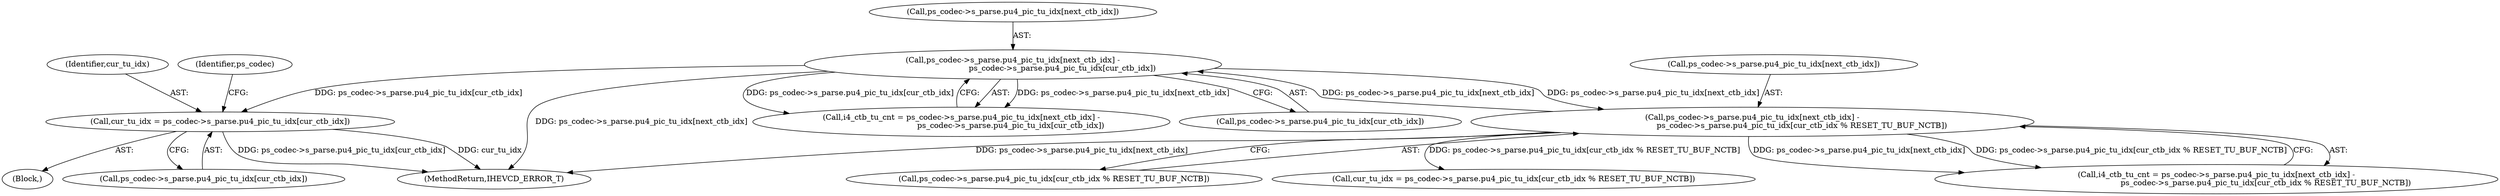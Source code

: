 digraph "0_Android_2b9fb0c2074d370a254b35e2489de2d94943578d@array" {
"1003580" [label="(Call,cur_tu_idx = ps_codec->s_parse.pu4_pic_tu_idx[cur_ctb_idx])"];
"1003565" [label="(Call,ps_codec->s_parse.pu4_pic_tu_idx[next_ctb_idx] -\n                                        ps_codec->s_parse.pu4_pic_tu_idx[cur_ctb_idx])"];
"1003533" [label="(Call,ps_codec->s_parse.pu4_pic_tu_idx[next_ctb_idx] -\n                                        ps_codec->s_parse.pu4_pic_tu_idx[cur_ctb_idx % RESET_TU_BUF_NCTB])"];
"1003533" [label="(Call,ps_codec->s_parse.pu4_pic_tu_idx[next_ctb_idx] -\n                                        ps_codec->s_parse.pu4_pic_tu_idx[cur_ctb_idx % RESET_TU_BUF_NCTB])"];
"1003565" [label="(Call,ps_codec->s_parse.pu4_pic_tu_idx[next_ctb_idx] -\n                                        ps_codec->s_parse.pu4_pic_tu_idx[cur_ctb_idx])"];
"1003550" [label="(Call,cur_tu_idx = ps_codec->s_parse.pu4_pic_tu_idx[cur_ctb_idx % RESET_TU_BUF_NCTB])"];
"1003562" [label="(Block,)"];
"1003593" [label="(Identifier,ps_codec)"];
"1003534" [label="(Call,ps_codec->s_parse.pu4_pic_tu_idx[next_ctb_idx])"];
"1003580" [label="(Call,cur_tu_idx = ps_codec->s_parse.pu4_pic_tu_idx[cur_ctb_idx])"];
"1003581" [label="(Identifier,cur_tu_idx)"];
"1003531" [label="(Call,i4_ctb_tu_cnt = ps_codec->s_parse.pu4_pic_tu_idx[next_ctb_idx] -\n                                        ps_codec->s_parse.pu4_pic_tu_idx[cur_ctb_idx % RESET_TU_BUF_NCTB])"];
"1003563" [label="(Call,i4_ctb_tu_cnt = ps_codec->s_parse.pu4_pic_tu_idx[next_ctb_idx] -\n                                        ps_codec->s_parse.pu4_pic_tu_idx[cur_ctb_idx])"];
"1003566" [label="(Call,ps_codec->s_parse.pu4_pic_tu_idx[next_ctb_idx])"];
"1003541" [label="(Call,ps_codec->s_parse.pu4_pic_tu_idx[cur_ctb_idx % RESET_TU_BUF_NCTB])"];
"1003582" [label="(Call,ps_codec->s_parse.pu4_pic_tu_idx[cur_ctb_idx])"];
"1003573" [label="(Call,ps_codec->s_parse.pu4_pic_tu_idx[cur_ctb_idx])"];
"1004845" [label="(MethodReturn,IHEVCD_ERROR_T)"];
"1003580" -> "1003562"  [label="AST: "];
"1003580" -> "1003582"  [label="CFG: "];
"1003581" -> "1003580"  [label="AST: "];
"1003582" -> "1003580"  [label="AST: "];
"1003593" -> "1003580"  [label="CFG: "];
"1003580" -> "1004845"  [label="DDG: ps_codec->s_parse.pu4_pic_tu_idx[cur_ctb_idx]"];
"1003580" -> "1004845"  [label="DDG: cur_tu_idx"];
"1003565" -> "1003580"  [label="DDG: ps_codec->s_parse.pu4_pic_tu_idx[cur_ctb_idx]"];
"1003565" -> "1003563"  [label="AST: "];
"1003565" -> "1003573"  [label="CFG: "];
"1003566" -> "1003565"  [label="AST: "];
"1003573" -> "1003565"  [label="AST: "];
"1003563" -> "1003565"  [label="CFG: "];
"1003565" -> "1004845"  [label="DDG: ps_codec->s_parse.pu4_pic_tu_idx[next_ctb_idx]"];
"1003565" -> "1003533"  [label="DDG: ps_codec->s_parse.pu4_pic_tu_idx[next_ctb_idx]"];
"1003565" -> "1003563"  [label="DDG: ps_codec->s_parse.pu4_pic_tu_idx[next_ctb_idx]"];
"1003565" -> "1003563"  [label="DDG: ps_codec->s_parse.pu4_pic_tu_idx[cur_ctb_idx]"];
"1003533" -> "1003565"  [label="DDG: ps_codec->s_parse.pu4_pic_tu_idx[next_ctb_idx]"];
"1003533" -> "1003531"  [label="AST: "];
"1003533" -> "1003541"  [label="CFG: "];
"1003534" -> "1003533"  [label="AST: "];
"1003541" -> "1003533"  [label="AST: "];
"1003531" -> "1003533"  [label="CFG: "];
"1003533" -> "1004845"  [label="DDG: ps_codec->s_parse.pu4_pic_tu_idx[next_ctb_idx]"];
"1003533" -> "1003531"  [label="DDG: ps_codec->s_parse.pu4_pic_tu_idx[next_ctb_idx]"];
"1003533" -> "1003531"  [label="DDG: ps_codec->s_parse.pu4_pic_tu_idx[cur_ctb_idx % RESET_TU_BUF_NCTB]"];
"1003533" -> "1003550"  [label="DDG: ps_codec->s_parse.pu4_pic_tu_idx[cur_ctb_idx % RESET_TU_BUF_NCTB]"];
}
